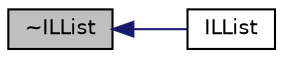 digraph "~ILList"
{
  bgcolor="transparent";
  edge [fontname="Helvetica",fontsize="10",labelfontname="Helvetica",labelfontsize="10"];
  node [fontname="Helvetica",fontsize="10",shape=record];
  rankdir="LR";
  Node104 [label="~ILList",height=0.2,width=0.4,color="black", fillcolor="grey75", style="filled", fontcolor="black"];
  Node104 -> Node105 [dir="back",color="midnightblue",fontsize="10",style="solid",fontname="Helvetica"];
  Node105 [label="ILList",height=0.2,width=0.4,color="black",URL="$a26901.html#ab26101f20fc6fe43b7335ba0e7249063",tooltip="Construct given initial T. "];
}
